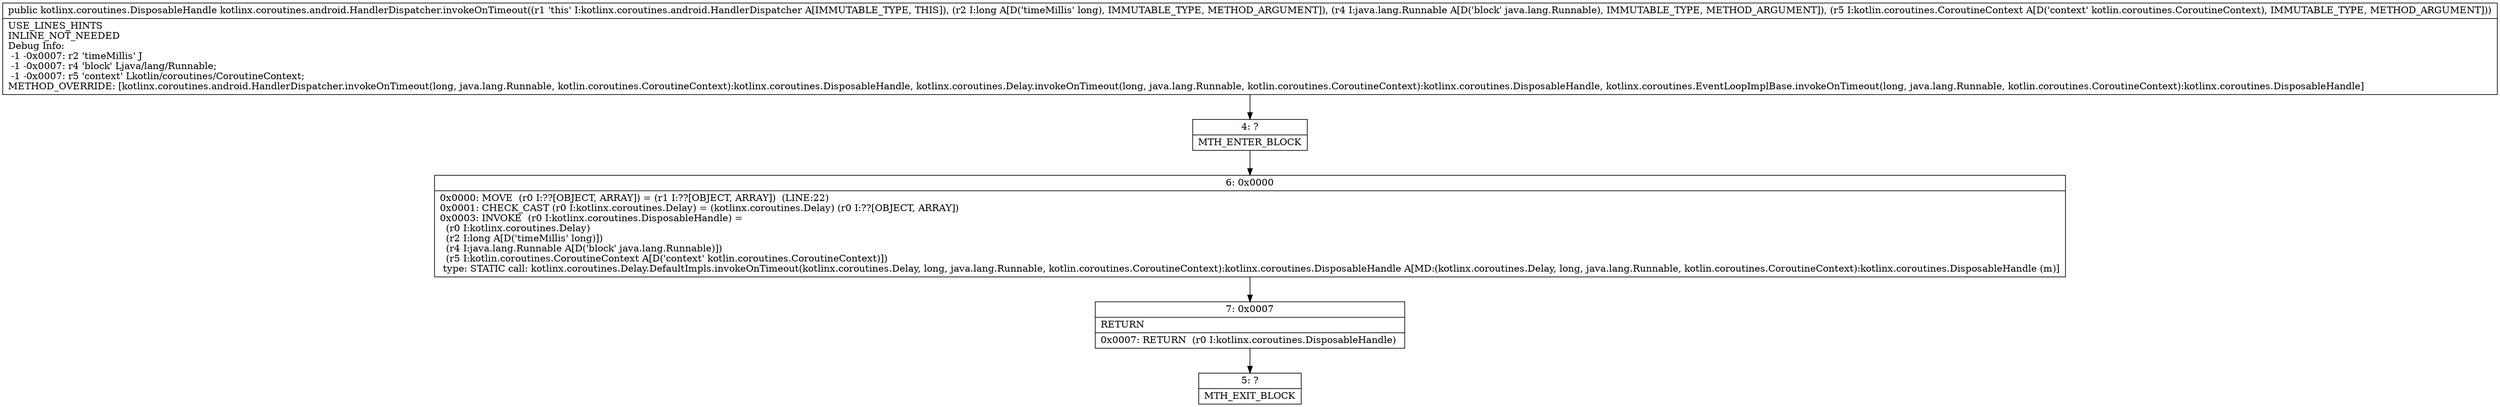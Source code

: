 digraph "CFG forkotlinx.coroutines.android.HandlerDispatcher.invokeOnTimeout(JLjava\/lang\/Runnable;Lkotlin\/coroutines\/CoroutineContext;)Lkotlinx\/coroutines\/DisposableHandle;" {
Node_4 [shape=record,label="{4\:\ ?|MTH_ENTER_BLOCK\l}"];
Node_6 [shape=record,label="{6\:\ 0x0000|0x0000: MOVE  (r0 I:??[OBJECT, ARRAY]) = (r1 I:??[OBJECT, ARRAY])  (LINE:22)\l0x0001: CHECK_CAST (r0 I:kotlinx.coroutines.Delay) = (kotlinx.coroutines.Delay) (r0 I:??[OBJECT, ARRAY]) \l0x0003: INVOKE  (r0 I:kotlinx.coroutines.DisposableHandle) = \l  (r0 I:kotlinx.coroutines.Delay)\l  (r2 I:long A[D('timeMillis' long)])\l  (r4 I:java.lang.Runnable A[D('block' java.lang.Runnable)])\l  (r5 I:kotlin.coroutines.CoroutineContext A[D('context' kotlin.coroutines.CoroutineContext)])\l type: STATIC call: kotlinx.coroutines.Delay.DefaultImpls.invokeOnTimeout(kotlinx.coroutines.Delay, long, java.lang.Runnable, kotlin.coroutines.CoroutineContext):kotlinx.coroutines.DisposableHandle A[MD:(kotlinx.coroutines.Delay, long, java.lang.Runnable, kotlin.coroutines.CoroutineContext):kotlinx.coroutines.DisposableHandle (m)]\l}"];
Node_7 [shape=record,label="{7\:\ 0x0007|RETURN\l|0x0007: RETURN  (r0 I:kotlinx.coroutines.DisposableHandle) \l}"];
Node_5 [shape=record,label="{5\:\ ?|MTH_EXIT_BLOCK\l}"];
MethodNode[shape=record,label="{public kotlinx.coroutines.DisposableHandle kotlinx.coroutines.android.HandlerDispatcher.invokeOnTimeout((r1 'this' I:kotlinx.coroutines.android.HandlerDispatcher A[IMMUTABLE_TYPE, THIS]), (r2 I:long A[D('timeMillis' long), IMMUTABLE_TYPE, METHOD_ARGUMENT]), (r4 I:java.lang.Runnable A[D('block' java.lang.Runnable), IMMUTABLE_TYPE, METHOD_ARGUMENT]), (r5 I:kotlin.coroutines.CoroutineContext A[D('context' kotlin.coroutines.CoroutineContext), IMMUTABLE_TYPE, METHOD_ARGUMENT]))  | USE_LINES_HINTS\lINLINE_NOT_NEEDED\lDebug Info:\l  \-1 \-0x0007: r2 'timeMillis' J\l  \-1 \-0x0007: r4 'block' Ljava\/lang\/Runnable;\l  \-1 \-0x0007: r5 'context' Lkotlin\/coroutines\/CoroutineContext;\lMETHOD_OVERRIDE: [kotlinx.coroutines.android.HandlerDispatcher.invokeOnTimeout(long, java.lang.Runnable, kotlin.coroutines.CoroutineContext):kotlinx.coroutines.DisposableHandle, kotlinx.coroutines.Delay.invokeOnTimeout(long, java.lang.Runnable, kotlin.coroutines.CoroutineContext):kotlinx.coroutines.DisposableHandle, kotlinx.coroutines.EventLoopImplBase.invokeOnTimeout(long, java.lang.Runnable, kotlin.coroutines.CoroutineContext):kotlinx.coroutines.DisposableHandle]\l}"];
MethodNode -> Node_4;Node_4 -> Node_6;
Node_6 -> Node_7;
Node_7 -> Node_5;
}

